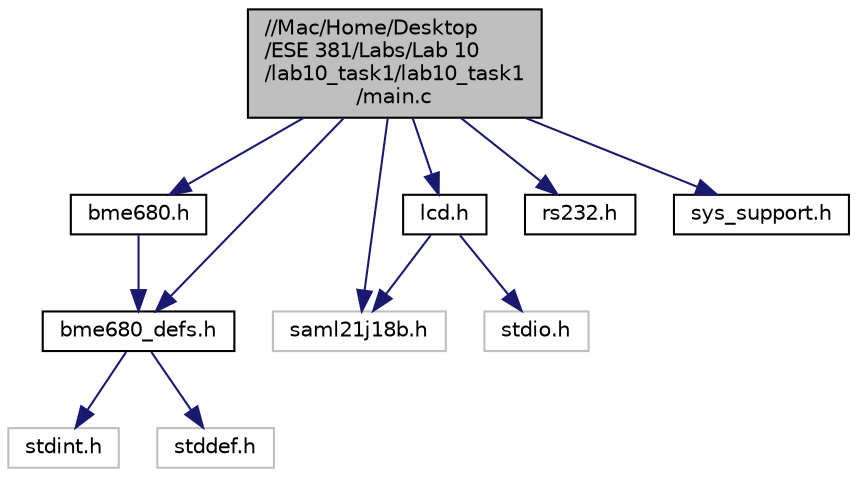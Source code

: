 digraph "//Mac/Home/Desktop/ESE 381/Labs/Lab 10/lab10_task1/lab10_task1/main.c"
{
 // LATEX_PDF_SIZE
  edge [fontname="Helvetica",fontsize="10",labelfontname="Helvetica",labelfontsize="10"];
  node [fontname="Helvetica",fontsize="10",shape=record];
  Node1 [label="//Mac/Home/Desktop\l/ESE 381/Labs/Lab 10\l/lab10_task1/lab10_task1\l/main.c",height=0.2,width=0.4,color="black", fillcolor="grey75", style="filled", fontcolor="black",tooltip=" "];
  Node1 -> Node2 [color="midnightblue",fontsize="10",style="solid"];
  Node2 [label="saml21j18b.h",height=0.2,width=0.4,color="grey75", fillcolor="white", style="filled",tooltip=" "];
  Node1 -> Node3 [color="midnightblue",fontsize="10",style="solid"];
  Node3 [label="bme680.h",height=0.2,width=0.4,color="black", fillcolor="white", style="filled",URL="$bme680_8h.html",tooltip="Sensor driver for BME680 sensor."];
  Node3 -> Node4 [color="midnightblue",fontsize="10",style="solid"];
  Node4 [label="bme680_defs.h",height=0.2,width=0.4,color="black", fillcolor="white", style="filled",URL="$bme680__defs_8h.html",tooltip="Sensor driver for BME680 sensor."];
  Node4 -> Node5 [color="midnightblue",fontsize="10",style="solid"];
  Node5 [label="stdint.h",height=0.2,width=0.4,color="grey75", fillcolor="white", style="filled",tooltip=" "];
  Node4 -> Node6 [color="midnightblue",fontsize="10",style="solid"];
  Node6 [label="stddef.h",height=0.2,width=0.4,color="grey75", fillcolor="white", style="filled",tooltip=" "];
  Node1 -> Node4 [color="midnightblue",fontsize="10",style="solid"];
  Node1 -> Node7 [color="midnightblue",fontsize="10",style="solid"];
  Node7 [label="lcd.h",height=0.2,width=0.4,color="black", fillcolor="white", style="filled",URL="$lcd_8h.html",tooltip=" "];
  Node7 -> Node8 [color="midnightblue",fontsize="10",style="solid"];
  Node8 [label="stdio.h",height=0.2,width=0.4,color="grey75", fillcolor="white", style="filled",tooltip=" "];
  Node7 -> Node2 [color="midnightblue",fontsize="10",style="solid"];
  Node1 -> Node9 [color="midnightblue",fontsize="10",style="solid"];
  Node9 [label="rs232.h",height=0.2,width=0.4,color="black", fillcolor="white", style="filled",URL="$rs232_8h.html",tooltip=" "];
  Node1 -> Node10 [color="midnightblue",fontsize="10",style="solid"];
  Node10 [label="sys_support.h",height=0.2,width=0.4,color="black", fillcolor="white", style="filled",URL="$sys__support_8h.html",tooltip=" "];
}
